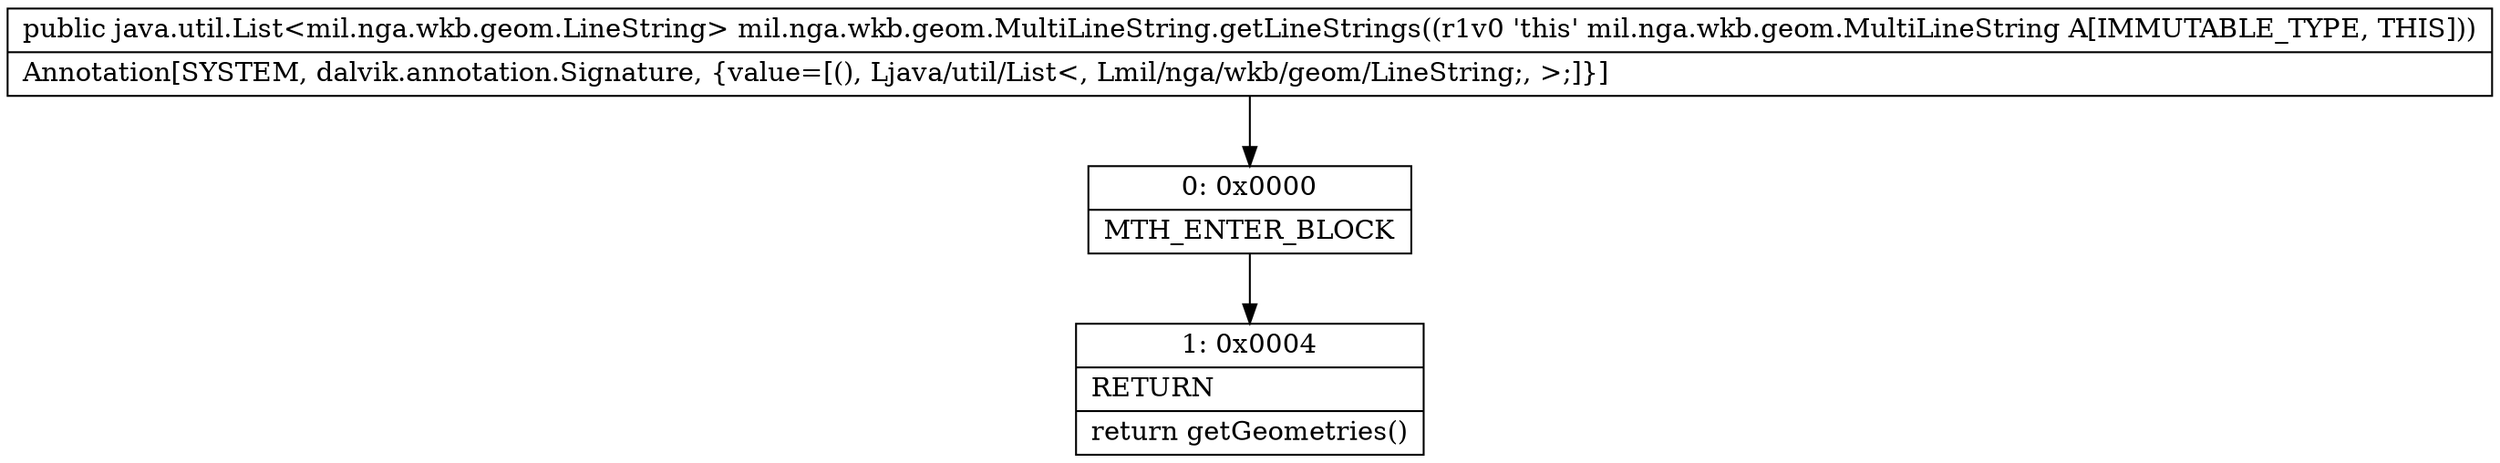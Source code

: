 digraph "CFG formil.nga.wkb.geom.MultiLineString.getLineStrings()Ljava\/util\/List;" {
Node_0 [shape=record,label="{0\:\ 0x0000|MTH_ENTER_BLOCK\l}"];
Node_1 [shape=record,label="{1\:\ 0x0004|RETURN\l|return getGeometries()\l}"];
MethodNode[shape=record,label="{public java.util.List\<mil.nga.wkb.geom.LineString\> mil.nga.wkb.geom.MultiLineString.getLineStrings((r1v0 'this' mil.nga.wkb.geom.MultiLineString A[IMMUTABLE_TYPE, THIS]))  | Annotation[SYSTEM, dalvik.annotation.Signature, \{value=[(), Ljava\/util\/List\<, Lmil\/nga\/wkb\/geom\/LineString;, \>;]\}]\l}"];
MethodNode -> Node_0;
Node_0 -> Node_1;
}

